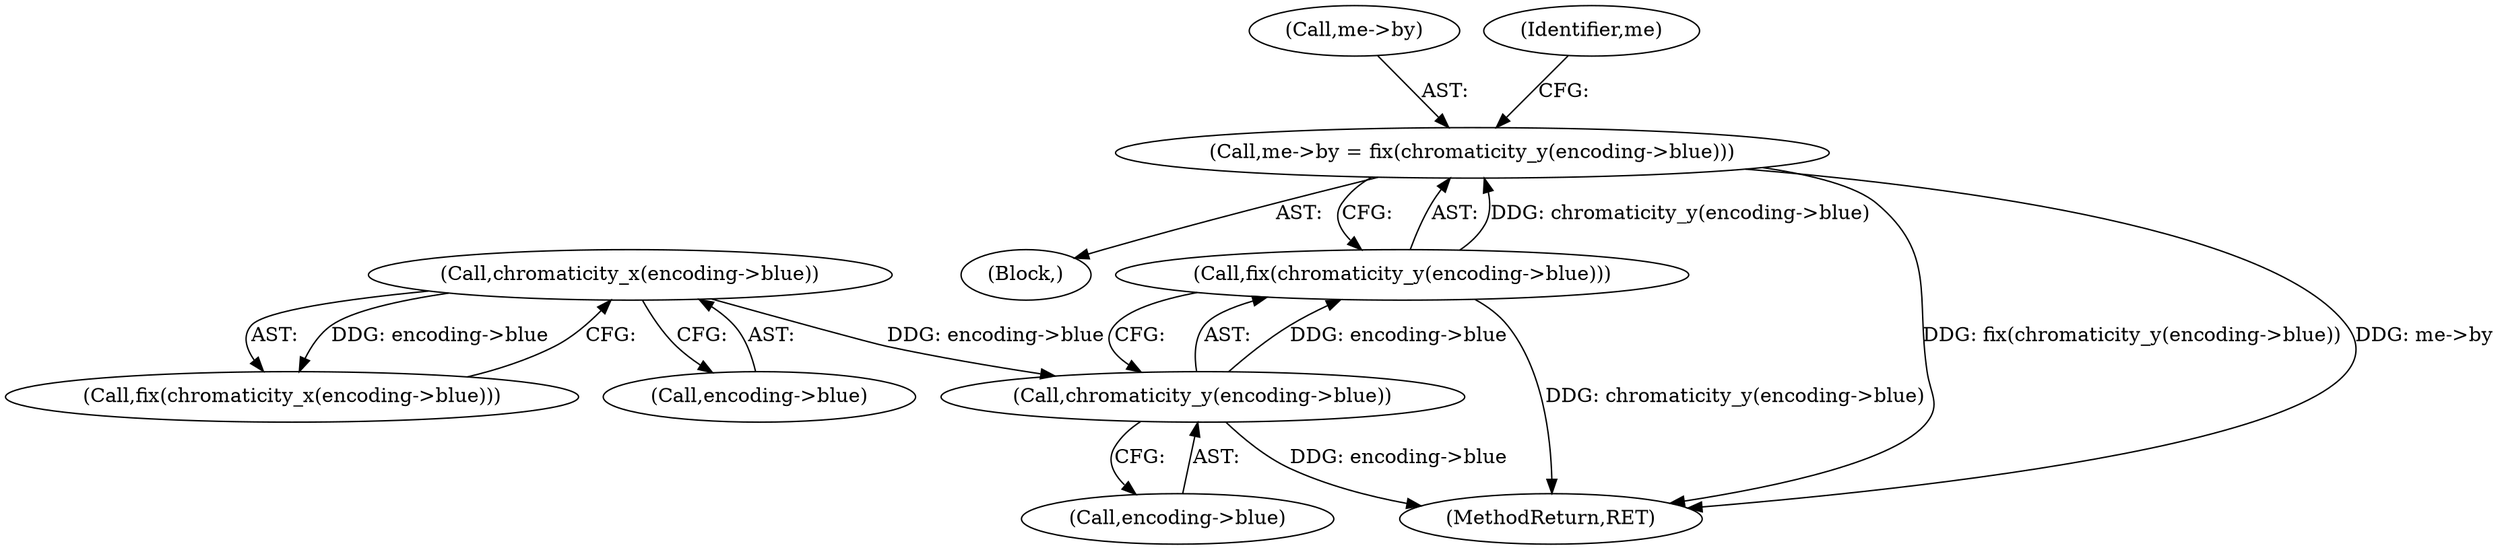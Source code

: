 digraph "0_Android_9d4853418ab2f754c2b63e091c29c5529b8b86ca_40@pointer" {
"1000176" [label="(Call,me->by = fix(chromaticity_y(encoding->blue)))"];
"1000180" [label="(Call,fix(chromaticity_y(encoding->blue)))"];
"1000181" [label="(Call,chromaticity_y(encoding->blue))"];
"1000172" [label="(Call,chromaticity_x(encoding->blue))"];
"1000106" [label="(Block,)"];
"1000181" [label="(Call,chromaticity_y(encoding->blue))"];
"1000228" [label="(MethodReturn,RET)"];
"1000177" [label="(Call,me->by)"];
"1000182" [label="(Call,encoding->blue)"];
"1000180" [label="(Call,fix(chromaticity_y(encoding->blue)))"];
"1000172" [label="(Call,chromaticity_x(encoding->blue))"];
"1000171" [label="(Call,fix(chromaticity_x(encoding->blue)))"];
"1000176" [label="(Call,me->by = fix(chromaticity_y(encoding->blue)))"];
"1000188" [label="(Identifier,me)"];
"1000173" [label="(Call,encoding->blue)"];
"1000176" -> "1000106"  [label="AST: "];
"1000176" -> "1000180"  [label="CFG: "];
"1000177" -> "1000176"  [label="AST: "];
"1000180" -> "1000176"  [label="AST: "];
"1000188" -> "1000176"  [label="CFG: "];
"1000176" -> "1000228"  [label="DDG: fix(chromaticity_y(encoding->blue))"];
"1000176" -> "1000228"  [label="DDG: me->by"];
"1000180" -> "1000176"  [label="DDG: chromaticity_y(encoding->blue)"];
"1000180" -> "1000181"  [label="CFG: "];
"1000181" -> "1000180"  [label="AST: "];
"1000180" -> "1000228"  [label="DDG: chromaticity_y(encoding->blue)"];
"1000181" -> "1000180"  [label="DDG: encoding->blue"];
"1000181" -> "1000182"  [label="CFG: "];
"1000182" -> "1000181"  [label="AST: "];
"1000181" -> "1000228"  [label="DDG: encoding->blue"];
"1000172" -> "1000181"  [label="DDG: encoding->blue"];
"1000172" -> "1000171"  [label="AST: "];
"1000172" -> "1000173"  [label="CFG: "];
"1000173" -> "1000172"  [label="AST: "];
"1000171" -> "1000172"  [label="CFG: "];
"1000172" -> "1000171"  [label="DDG: encoding->blue"];
}
